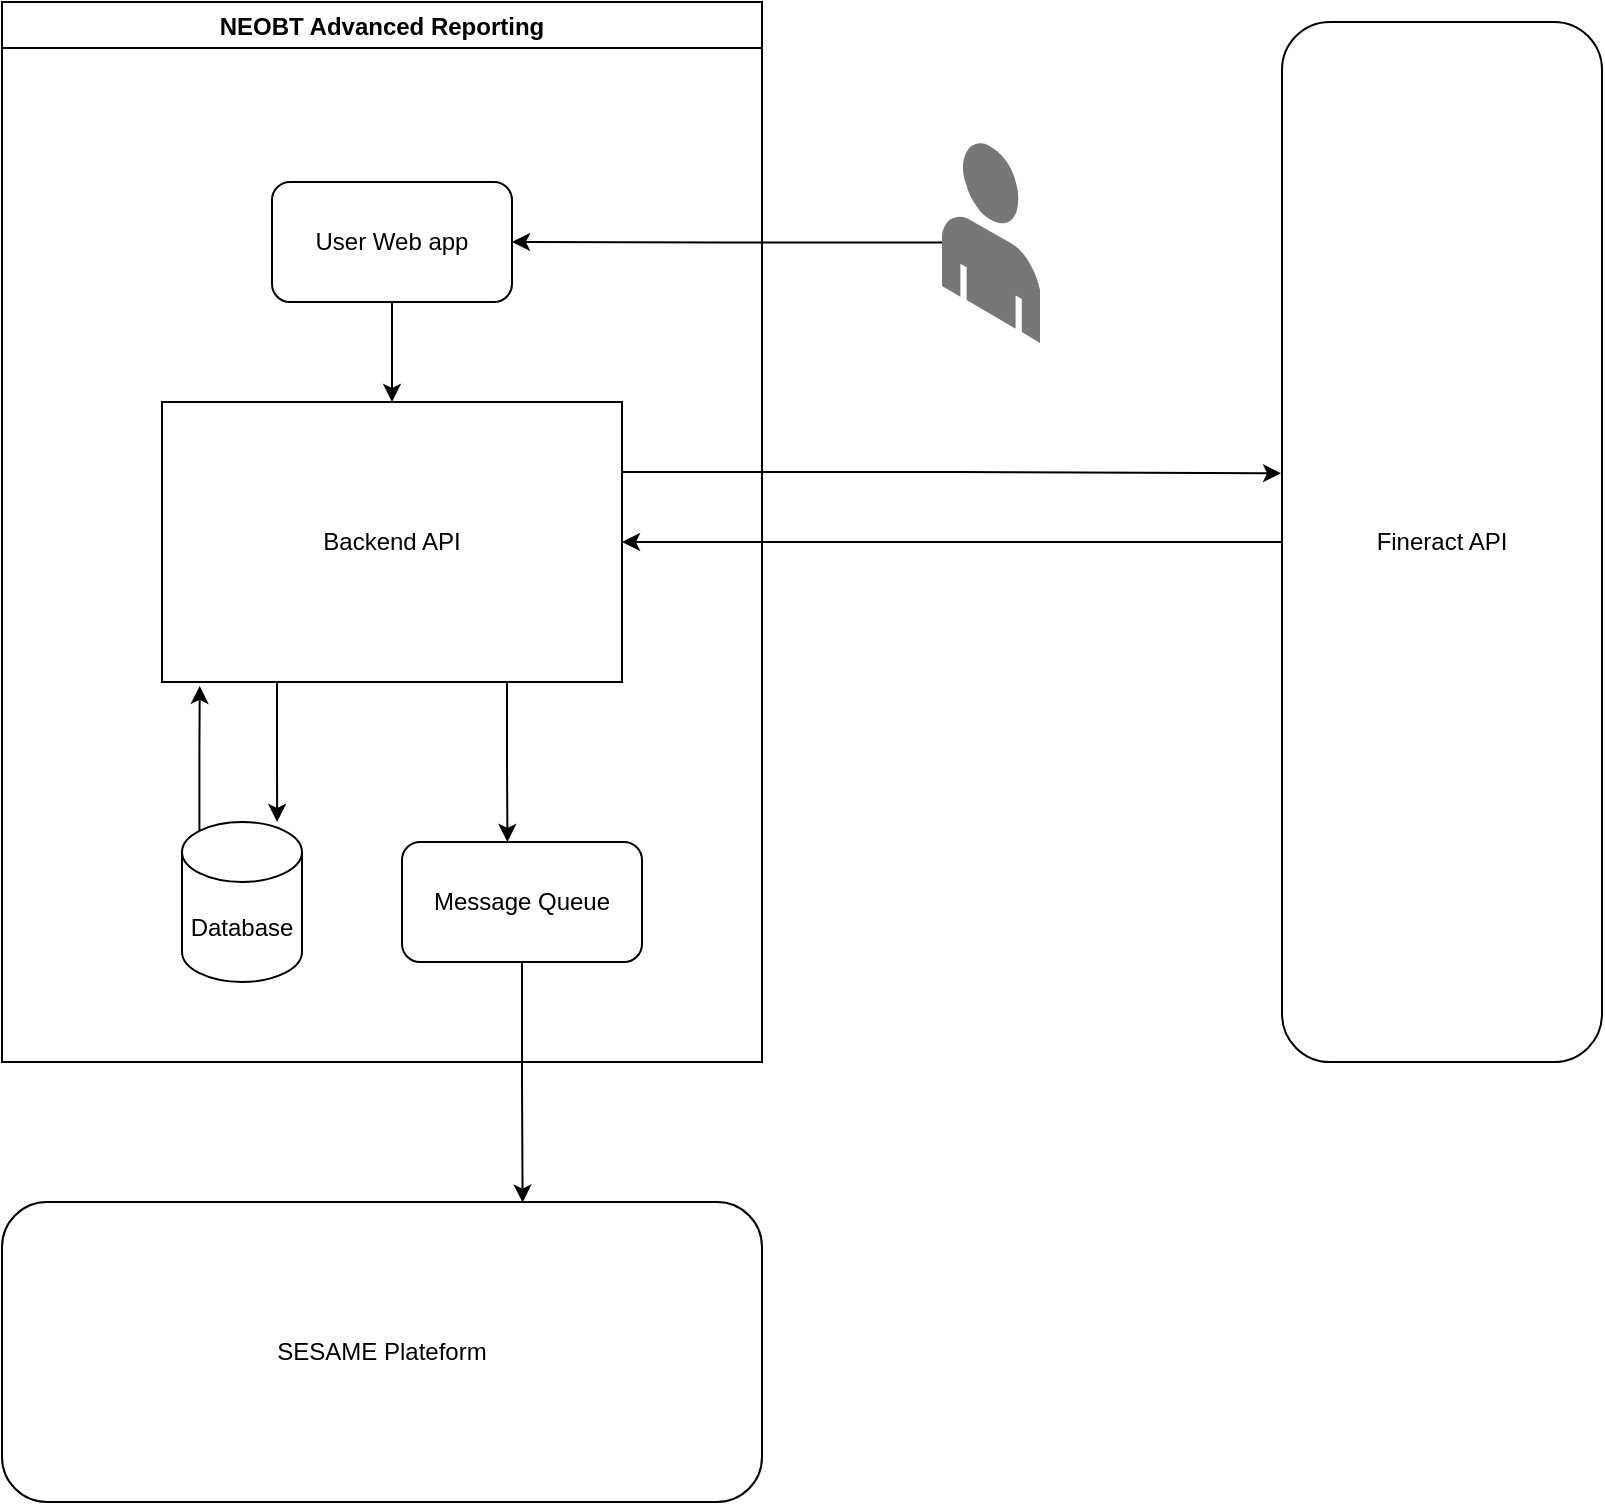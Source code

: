 <mxfile version="24.7.10">
  <diagram name="Page-1" id="0U_5rgnvRqCMKmAp82OM">
    <mxGraphModel dx="1737" dy="945" grid="1" gridSize="10" guides="1" tooltips="1" connect="1" arrows="1" fold="1" page="1" pageScale="1" pageWidth="1000" pageHeight="850" math="0" shadow="0">
      <root>
        <mxCell id="0" />
        <mxCell id="1" parent="0" />
        <mxCell id="ean_hMVBPUoakqRCf4nn-3" value="Database" style="shape=cylinder3;whiteSpace=wrap;html=1;boundedLbl=1;backgroundOutline=1;size=15;" vertex="1" parent="1">
          <mxGeometry x="180" y="470" width="60" height="80" as="geometry" />
        </mxCell>
        <mxCell id="ean_hMVBPUoakqRCf4nn-4" value="Message Queue" style="rounded=1;whiteSpace=wrap;html=1;" vertex="1" parent="1">
          <mxGeometry x="290" y="480" width="120" height="60" as="geometry" />
        </mxCell>
        <mxCell id="ean_hMVBPUoakqRCf4nn-8" value="NEOBT Advanced Reporting" style="swimlane;" vertex="1" parent="1">
          <mxGeometry x="90" y="60" width="380" height="530" as="geometry" />
        </mxCell>
        <mxCell id="ean_hMVBPUoakqRCf4nn-13" style="edgeStyle=orthogonalEdgeStyle;rounded=0;orthogonalLoop=1;jettySize=auto;html=1;entryX=0.5;entryY=0;entryDx=0;entryDy=0;" edge="1" parent="ean_hMVBPUoakqRCf4nn-8" source="ean_hMVBPUoakqRCf4nn-1" target="ean_hMVBPUoakqRCf4nn-2">
          <mxGeometry relative="1" as="geometry" />
        </mxCell>
        <mxCell id="ean_hMVBPUoakqRCf4nn-1" value="User Web app" style="rounded=1;whiteSpace=wrap;html=1;" vertex="1" parent="ean_hMVBPUoakqRCf4nn-8">
          <mxGeometry x="135" y="90" width="120" height="60" as="geometry" />
        </mxCell>
        <mxCell id="ean_hMVBPUoakqRCf4nn-19" style="edgeStyle=orthogonalEdgeStyle;rounded=0;orthogonalLoop=1;jettySize=auto;html=1;exitX=0.25;exitY=1;exitDx=0;exitDy=0;" edge="1" parent="ean_hMVBPUoakqRCf4nn-8" source="ean_hMVBPUoakqRCf4nn-2">
          <mxGeometry relative="1" as="geometry">
            <mxPoint x="137.571" y="410" as="targetPoint" />
          </mxGeometry>
        </mxCell>
        <mxCell id="ean_hMVBPUoakqRCf4nn-22" style="edgeStyle=orthogonalEdgeStyle;rounded=0;orthogonalLoop=1;jettySize=auto;html=1;exitX=0.75;exitY=1;exitDx=0;exitDy=0;" edge="1" parent="ean_hMVBPUoakqRCf4nn-8" source="ean_hMVBPUoakqRCf4nn-2">
          <mxGeometry relative="1" as="geometry">
            <mxPoint x="252.724" y="420" as="targetPoint" />
          </mxGeometry>
        </mxCell>
        <mxCell id="ean_hMVBPUoakqRCf4nn-2" value="Backend API" style="rounded=0;whiteSpace=wrap;html=1;" vertex="1" parent="ean_hMVBPUoakqRCf4nn-8">
          <mxGeometry x="80" y="200" width="230" height="140" as="geometry" />
        </mxCell>
        <mxCell id="ean_hMVBPUoakqRCf4nn-12" style="edgeStyle=orthogonalEdgeStyle;rounded=0;orthogonalLoop=1;jettySize=auto;html=1;entryX=1;entryY=0.5;entryDx=0;entryDy=0;" edge="1" parent="1" source="ean_hMVBPUoakqRCf4nn-10" target="ean_hMVBPUoakqRCf4nn-1">
          <mxGeometry relative="1" as="geometry" />
        </mxCell>
        <mxCell id="ean_hMVBPUoakqRCf4nn-10" value="" style="verticalLabelPosition=bottom;html=1;verticalAlign=top;strokeWidth=1;align=center;outlineConnect=0;dashed=0;outlineConnect=0;shape=mxgraph.aws3d.end_user;strokeColor=none;fillColor=#777777;aspect=fixed;" vertex="1" parent="1">
          <mxGeometry x="560" y="130" width="49" height="100.46" as="geometry" />
        </mxCell>
        <mxCell id="ean_hMVBPUoakqRCf4nn-26" style="edgeStyle=orthogonalEdgeStyle;rounded=0;orthogonalLoop=1;jettySize=auto;html=1;entryX=1;entryY=0.5;entryDx=0;entryDy=0;" edge="1" parent="1" source="ean_hMVBPUoakqRCf4nn-11" target="ean_hMVBPUoakqRCf4nn-2">
          <mxGeometry relative="1" as="geometry" />
        </mxCell>
        <mxCell id="ean_hMVBPUoakqRCf4nn-11" value="Fineract API" style="rounded=1;whiteSpace=wrap;html=1;" vertex="1" parent="1">
          <mxGeometry x="730" y="70" width="160" height="520" as="geometry" />
        </mxCell>
        <mxCell id="ean_hMVBPUoakqRCf4nn-17" style="edgeStyle=orthogonalEdgeStyle;rounded=0;orthogonalLoop=1;jettySize=auto;html=1;exitX=0.145;exitY=0;exitDx=0;exitDy=4.35;exitPerimeter=0;entryX=0.082;entryY=1.014;entryDx=0;entryDy=0;entryPerimeter=0;" edge="1" parent="1" source="ean_hMVBPUoakqRCf4nn-3" target="ean_hMVBPUoakqRCf4nn-2">
          <mxGeometry relative="1" as="geometry" />
        </mxCell>
        <mxCell id="ean_hMVBPUoakqRCf4nn-24" style="edgeStyle=orthogonalEdgeStyle;rounded=0;orthogonalLoop=1;jettySize=auto;html=1;exitX=1;exitY=0.25;exitDx=0;exitDy=0;entryX=-0.003;entryY=0.434;entryDx=0;entryDy=0;entryPerimeter=0;" edge="1" parent="1" source="ean_hMVBPUoakqRCf4nn-2" target="ean_hMVBPUoakqRCf4nn-11">
          <mxGeometry relative="1" as="geometry" />
        </mxCell>
        <mxCell id="ean_hMVBPUoakqRCf4nn-27" value="SESAME Plateform" style="rounded=1;whiteSpace=wrap;html=1;" vertex="1" parent="1">
          <mxGeometry x="90" y="660" width="380" height="150" as="geometry" />
        </mxCell>
        <mxCell id="ean_hMVBPUoakqRCf4nn-28" style="edgeStyle=orthogonalEdgeStyle;rounded=0;orthogonalLoop=1;jettySize=auto;html=1;entryX=0.685;entryY=0.002;entryDx=0;entryDy=0;entryPerimeter=0;" edge="1" parent="1" source="ean_hMVBPUoakqRCf4nn-4" target="ean_hMVBPUoakqRCf4nn-27">
          <mxGeometry relative="1" as="geometry" />
        </mxCell>
      </root>
    </mxGraphModel>
  </diagram>
</mxfile>
